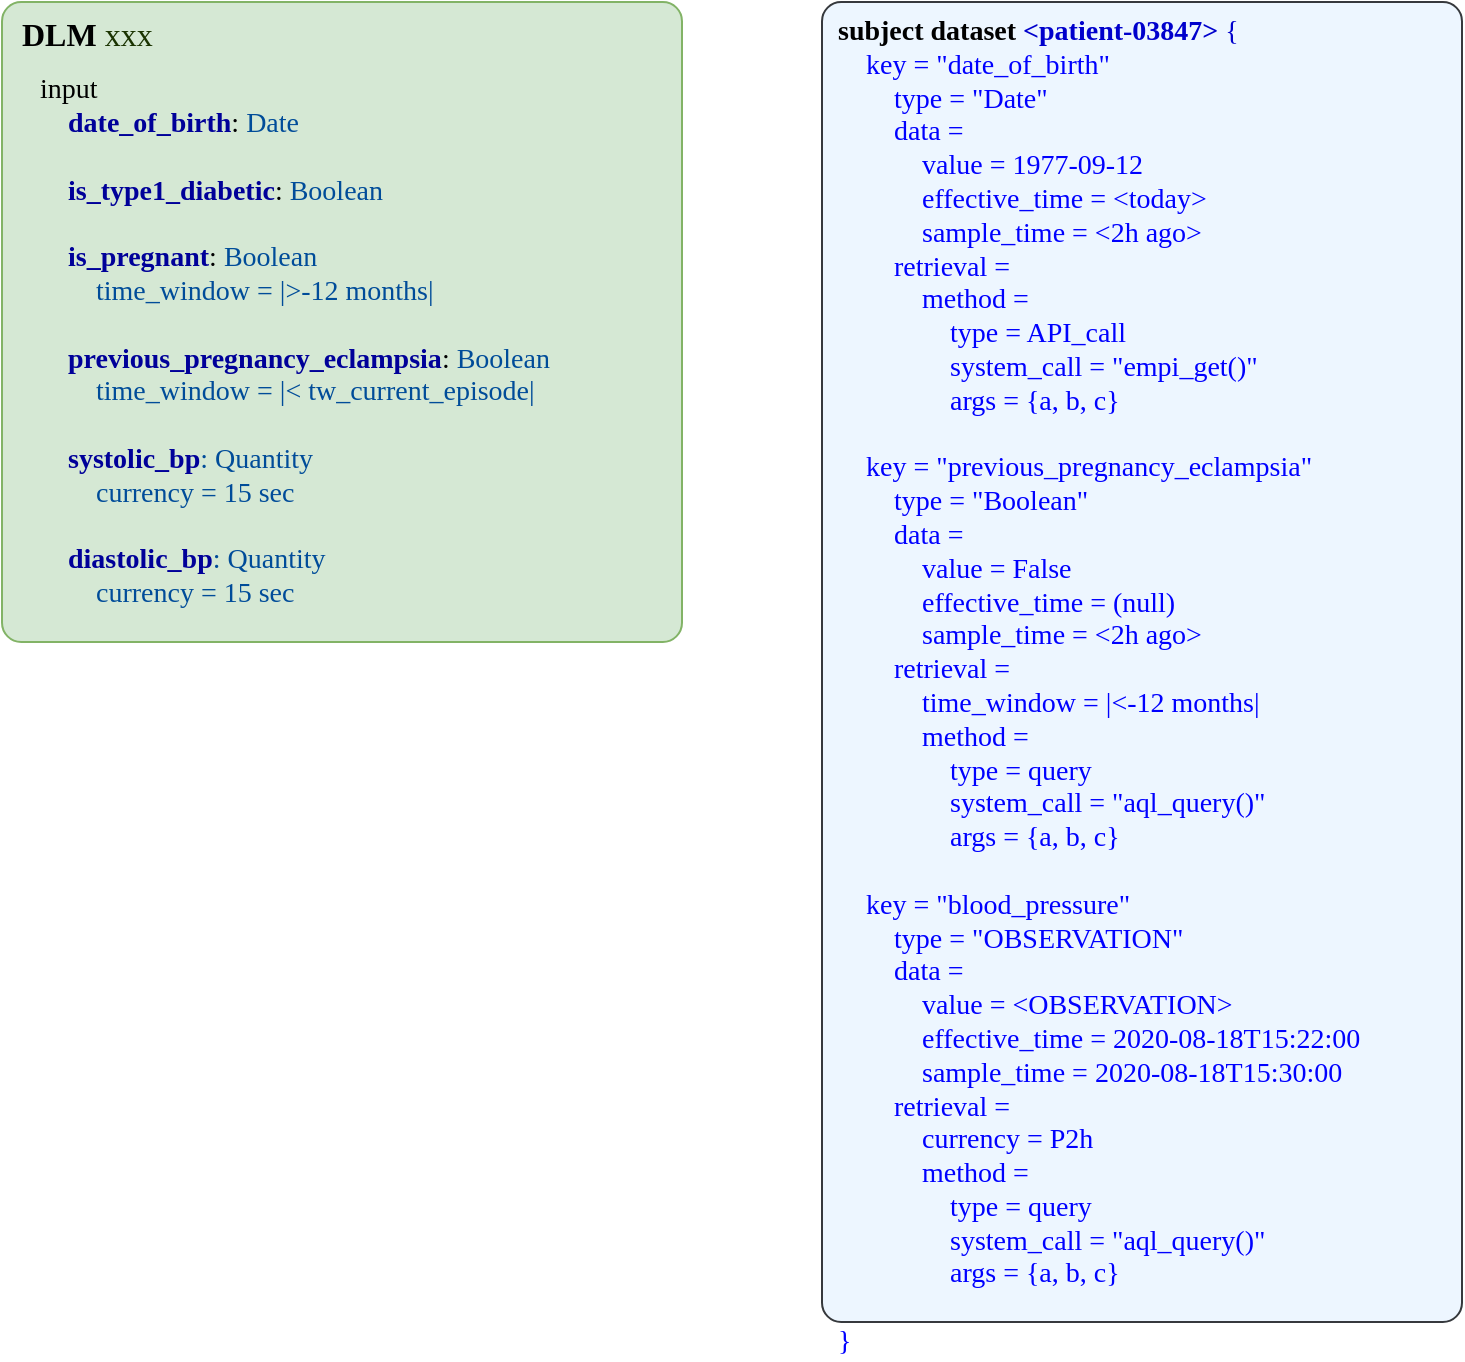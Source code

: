 <mxfile version="12.6.5" type="device"><diagram id="ZGxLwHRpXbL3Unvm-ruJ" name="Page-1"><mxGraphModel dx="1366" dy="816" grid="1" gridSize="10" guides="1" tooltips="1" connect="1" arrows="1" fold="1" page="1" pageScale="1" pageWidth="1169" pageHeight="827" math="0" shadow="0"><root><mxCell id="0"/><mxCell id="1" parent="0"/><mxCell id="JeRGIB0EliedLWT6Qich-38" value="&lt;div style=&quot;text-align: center ; font-size: 16px&quot;&gt;&lt;b&gt;DLM&lt;/b&gt;&amp;nbsp;&lt;font color=&quot;#1a3300&quot;&gt;xxx&lt;/font&gt;&lt;/div&gt;&lt;font color=&quot;#595959&quot; style=&quot;font-size: 16px&quot;&gt;&lt;div style=&quot;text-align: center ; font-size: 16px&quot;&gt;&lt;span style=&quot;font-size: 16px&quot;&gt;&amp;nbsp; &amp;nbsp; &amp;nbsp; &amp;nbsp; &amp;nbsp;&lt;/span&gt;&lt;span style=&quot;font-size: 16px&quot;&gt;&amp;nbsp; &amp;nbsp; &amp;nbsp; &amp;nbsp;&lt;/span&gt;&lt;/div&gt;&lt;/font&gt;" style="rounded=1;whiteSpace=wrap;html=1;fontSize=16;arcSize=3;verticalAlign=top;fillColor=#d5e8d4;strokeColor=#82b366;align=left;spacingLeft=8;fontFamily=Tahoma;" parent="1" vertex="1"><mxGeometry x="80" y="40" width="340" height="320" as="geometry"/></mxCell><mxCell id="JeRGIB0EliedLWT6Qich-39" value="input&lt;br style=&quot;font-size: 14px&quot;&gt;&lt;div style=&quot;white-space: normal ; font-size: 14px&quot;&gt;&lt;b style=&quot;white-space: nowrap ; font-size: 14px&quot;&gt;&lt;font color=&quot;#000099&quot; style=&quot;font-size: 14px&quot;&gt;&amp;nbsp; &amp;nbsp; date_of_birth&lt;/font&gt;&lt;/b&gt;&lt;span style=&quot;white-space: nowrap ; font-size: 14px&quot;&gt;:&amp;nbsp;&lt;/span&gt;&lt;font color=&quot;#004c99&quot; style=&quot;white-space: nowrap ; font-size: 14px&quot;&gt;Date&lt;/font&gt;&lt;br style=&quot;font-size: 14px&quot;&gt;&lt;/div&gt;&lt;div style=&quot;white-space: normal ; font-size: 14px&quot;&gt;&lt;br style=&quot;font-size: 14px&quot;&gt;&lt;/div&gt;&lt;div style=&quot;white-space: normal ; font-size: 14px&quot;&gt;&lt;b style=&quot;white-space: nowrap ; font-size: 14px&quot;&gt;&lt;font color=&quot;#000099&quot; style=&quot;font-size: 14px&quot;&gt;&amp;nbsp; &amp;nbsp; is_type1_diabetic&lt;/font&gt;&lt;/b&gt;&lt;span style=&quot;white-space: nowrap ; font-size: 14px&quot;&gt;:&amp;nbsp;&lt;/span&gt;&lt;font color=&quot;#004c99&quot; style=&quot;white-space: nowrap ; font-size: 14px&quot;&gt;Boolean&lt;/font&gt;&lt;/div&gt;&lt;div style=&quot;white-space: normal ; font-size: 14px&quot;&gt;&lt;br style=&quot;font-size: 14px&quot;&gt;&lt;/div&gt;&lt;font style=&quot;white-space: normal ; font-size: 14px&quot;&gt;&lt;span style=&quot;white-space: nowrap ; font-size: 14px&quot;&gt;&lt;div style=&quot;font-weight: bold ; font-size: 14px&quot;&gt;&lt;div style=&quot;font-size: 14px ; font-weight: 400 ; white-space: normal&quot;&gt;&lt;b style=&quot;white-space: nowrap ; font-size: 14px&quot;&gt;&lt;font color=&quot;#000099&quot; style=&quot;font-size: 14px&quot;&gt;&amp;nbsp; &amp;nbsp; is_pregnant&lt;/font&gt;&lt;/b&gt;&lt;span style=&quot;white-space: nowrap ; font-size: 14px&quot;&gt;:&amp;nbsp;&lt;/span&gt;&lt;font color=&quot;#004c99&quot; style=&quot;white-space: nowrap ; font-size: 14px&quot;&gt;Boolean&lt;/font&gt;&lt;/div&gt;&lt;div style=&quot;font-size: 14px ; font-weight: 400 ; white-space: normal&quot;&gt;&lt;font color=&quot;#004c99&quot; style=&quot;white-space: nowrap ; font-size: 14px&quot;&gt;&amp;nbsp; &amp;nbsp; &amp;nbsp; &amp;nbsp; time_window = |&amp;gt;-12 months|&lt;/font&gt;&lt;/div&gt;&lt;div style=&quot;font-size: 14px ; font-weight: 400 ; white-space: normal&quot;&gt;&lt;div&gt;&lt;b style=&quot;white-space: nowrap&quot;&gt;&lt;font color=&quot;#000099&quot;&gt;&lt;br&gt;&lt;/font&gt;&lt;/b&gt;&lt;/div&gt;&lt;div&gt;&lt;b style=&quot;white-space: nowrap&quot;&gt;&lt;font color=&quot;#000099&quot;&gt;&amp;nbsp; &amp;nbsp; previous_pregnancy_eclampsia&lt;/font&gt;&lt;/b&gt;&lt;span style=&quot;white-space: nowrap&quot;&gt;:&amp;nbsp;&lt;/span&gt;&lt;font color=&quot;#004c99&quot; style=&quot;white-space: nowrap&quot;&gt;Boolean&lt;/font&gt;&lt;/div&gt;&lt;div&gt;&lt;font color=&quot;#004c99&quot; style=&quot;white-space: nowrap&quot;&gt;&amp;nbsp; &amp;nbsp; &amp;nbsp; &amp;nbsp; time_window = |&amp;lt; tw_current_episode|&lt;/font&gt;&lt;/div&gt;&lt;div&gt;&lt;br&gt;&lt;/div&gt;&lt;/div&gt;&lt;/div&gt;&lt;div style=&quot;font-size: 14px&quot;&gt;&lt;div style=&quot;font-weight: bold ; font-size: 14px&quot;&gt;&lt;font color=&quot;#004c99&quot; style=&quot;font-weight: normal ; font-size: 14px&quot;&gt;&amp;nbsp; &amp;nbsp;&amp;nbsp;&lt;/font&gt;&lt;font style=&quot;font-weight: normal ; font-size: 14px&quot; color=&quot;#000099&quot;&gt;&lt;b style=&quot;font-size: 14px&quot;&gt;systolic_bp&lt;/b&gt;&lt;/font&gt;&lt;font color=&quot;#004c99&quot; style=&quot;font-weight: normal ; font-size: 14px&quot;&gt;: Quantity&lt;/font&gt;&lt;br style=&quot;font-size: 14px&quot;&gt;&lt;/div&gt;&lt;div style=&quot;font-weight: bold ; font-size: 14px&quot;&gt;&lt;font color=&quot;#004c99&quot; style=&quot;font-weight: normal ; font-size: 14px&quot;&gt;&amp;nbsp; &amp;nbsp; &amp;nbsp; &amp;nbsp; currency = 15 sec&lt;/font&gt;&lt;/div&gt;&lt;/div&gt;&lt;div style=&quot;font-weight: bold ; font-size: 14px&quot;&gt;&lt;font color=&quot;#004c99&quot; style=&quot;font-weight: normal ; font-size: 14px&quot;&gt;&lt;br style=&quot;font-size: 14px&quot;&gt;&lt;/font&gt;&lt;/div&gt;&lt;div style=&quot;font-size: 14px&quot;&gt;&lt;font color=&quot;#004c99&quot; style=&quot;font-weight: normal ; font-size: 14px&quot;&gt;&amp;nbsp; &amp;nbsp; &lt;/font&gt;&lt;b style=&quot;font-size: 14px&quot;&gt;&lt;font color=&quot;#000099&quot; style=&quot;font-size: 14px&quot;&gt;diastolic_bp&lt;/font&gt;&lt;/b&gt;&lt;font color=&quot;#004c99&quot; style=&quot;font-weight: normal ; font-size: 14px&quot;&gt;: Quantity&lt;/font&gt;&lt;/div&gt;&lt;div style=&quot;font-size: 14px&quot;&gt;&lt;font color=&quot;#004c99&quot; style=&quot;font-weight: normal ; font-size: 14px&quot;&gt;&amp;nbsp; &amp;nbsp; &amp;nbsp; &amp;nbsp; currency = 15 sec&lt;/font&gt;&lt;/div&gt;&lt;/span&gt;&lt;/font&gt;" style="text;align=left;verticalAlign=middle;resizable=0;points=[];autosize=1;html=1;fontSize=14;fontFamily=Tahoma;" parent="1" vertex="1"><mxGeometry x="97" y="70" width="310" height="280" as="geometry"/></mxCell><mxCell id="Q2FsndRVLF7t8LEhYNSc-1" value="&lt;div style=&quot;font-size: 14px&quot;&gt;&lt;div&gt;&lt;b&gt;subject dataset&lt;/b&gt;&amp;nbsp;&lt;font color=&quot;#0000cc&quot;&gt;&lt;b&gt;&amp;lt;patient-03847&amp;gt;&lt;/b&gt;&amp;nbsp;{&lt;/font&gt;&lt;/div&gt;&lt;div&gt;&lt;span style=&quot;white-space: nowrap&quot;&gt;&lt;font color=&quot;#000099&quot;&gt;&amp;nbsp; &amp;nbsp;&lt;/font&gt;&lt;font color=&quot;#0000ff&quot;&gt;&amp;nbsp;key = &quot;date_of_birth&quot;&lt;/font&gt;&lt;/span&gt;&lt;/div&gt;&lt;div&gt;&lt;span style=&quot;white-space: nowrap&quot;&gt;&lt;font color=&quot;#0000ff&quot;&gt;&amp;nbsp; &amp;nbsp; &amp;nbsp; &amp;nbsp; type = &quot;Date&quot;&lt;/font&gt;&lt;/span&gt;&lt;/div&gt;&lt;div&gt;&lt;font color=&quot;#0000ff&quot;&gt;&lt;span style=&quot;white-space: nowrap&quot;&gt;&amp;nbsp; &amp;nbsp; &amp;nbsp; &amp;nbsp; data =&amp;nbsp;&lt;/span&gt;&lt;/font&gt;&lt;/div&gt;&lt;div&gt;&lt;font color=&quot;#0000ff&quot;&gt;&lt;span style=&quot;white-space: nowrap&quot;&gt;&amp;nbsp; &amp;nbsp; &amp;nbsp; &amp;nbsp; &amp;nbsp; &amp;nbsp; value = 1977-09-12&lt;/span&gt;&lt;br&gt;&lt;/font&gt;&lt;/div&gt;&lt;div&gt;&lt;font color=&quot;#0000ff&quot;&gt;&lt;span style=&quot;white-space: nowrap&quot;&gt;&amp;nbsp; &amp;nbsp; &amp;nbsp; &amp;nbsp; &amp;nbsp; &amp;nbsp; effective_time = &amp;lt;today&amp;gt;&lt;/span&gt;&lt;/font&gt;&lt;/div&gt;&lt;div&gt;&lt;font color=&quot;#0000ff&quot;&gt;&lt;span style=&quot;white-space: nowrap&quot;&gt;&amp;nbsp; &amp;nbsp; &amp;nbsp; &amp;nbsp; &amp;nbsp; &amp;nbsp; sample_time = &amp;lt;2h ago&amp;gt;&lt;/span&gt;&lt;/font&gt;&lt;/div&gt;&lt;div&gt;&lt;font color=&quot;#0000ff&quot;&gt;&lt;span style=&quot;white-space: nowrap&quot;&gt;&amp;nbsp; &amp;nbsp; &amp;nbsp; &amp;nbsp; retrieval =&amp;nbsp;&lt;/span&gt;&lt;/font&gt;&lt;/div&gt;&lt;div&gt;&lt;font color=&quot;#0000ff&quot;&gt;&lt;span style=&quot;white-space: nowrap&quot;&gt;&amp;nbsp; &amp;nbsp; &amp;nbsp; &amp;nbsp; &amp;nbsp; &amp;nbsp; method =&amp;nbsp;&lt;/span&gt;&lt;/font&gt;&lt;/div&gt;&lt;div&gt;&lt;font color=&quot;#0000ff&quot;&gt;&lt;span style=&quot;white-space: nowrap&quot;&gt;&amp;nbsp; &amp;nbsp; &amp;nbsp; &amp;nbsp; &amp;nbsp; &amp;nbsp; &amp;nbsp; &amp;nbsp; type = API_call&lt;/span&gt;&lt;/font&gt;&lt;/div&gt;&lt;div&gt;&lt;font color=&quot;#0000ff&quot;&gt;&lt;span style=&quot;white-space: nowrap&quot;&gt;&amp;nbsp; &amp;nbsp; &amp;nbsp; &amp;nbsp; &amp;nbsp; &amp;nbsp; &amp;nbsp; &amp;nbsp; system_call = &quot;empi_get()&quot;&lt;/span&gt;&lt;/font&gt;&lt;/div&gt;&lt;div&gt;&lt;font color=&quot;#0000ff&quot;&gt;&lt;span style=&quot;white-space: nowrap&quot;&gt;&amp;nbsp; &amp;nbsp; &amp;nbsp; &amp;nbsp; &amp;nbsp; &amp;nbsp; &amp;nbsp; &amp;nbsp; args = {a, b, c}&lt;/span&gt;&lt;/font&gt;&lt;/div&gt;&lt;font color=&quot;#0000ff&quot;&gt;&lt;span style=&quot;white-space: nowrap&quot;&gt;&lt;br&gt;&lt;/span&gt;&lt;/font&gt;&lt;div&gt;&lt;span style=&quot;white-space: nowrap&quot;&gt;&lt;font color=&quot;#000099&quot;&gt;&amp;nbsp; &amp;nbsp;&lt;/font&gt;&lt;font color=&quot;#0000ff&quot;&gt;&amp;nbsp;key = &quot;previous_pregnancy_eclampsia&quot;&lt;/font&gt;&lt;/span&gt;&lt;/div&gt;&lt;div&gt;&lt;span style=&quot;white-space: nowrap&quot;&gt;&lt;font color=&quot;#0000ff&quot;&gt;&amp;nbsp; &amp;nbsp; &amp;nbsp; &amp;nbsp; type = &quot;Boolean&quot;&lt;/font&gt;&lt;/span&gt;&lt;/div&gt;&lt;div&gt;&lt;span style=&quot;white-space: nowrap&quot;&gt;&lt;font color=&quot;#0000ff&quot;&gt;&amp;nbsp; &amp;nbsp; &amp;nbsp; &amp;nbsp; data =&amp;nbsp;&lt;/font&gt;&lt;/span&gt;&lt;/div&gt;&lt;div&gt;&lt;font color=&quot;#0000ff&quot;&gt;&lt;span style=&quot;white-space: nowrap&quot;&gt;&amp;nbsp; &amp;nbsp; &amp;nbsp; &amp;nbsp; &amp;nbsp; &amp;nbsp; value = False&lt;/span&gt;&lt;br&gt;&lt;/font&gt;&lt;/div&gt;&lt;div&gt;&lt;font color=&quot;#0000ff&quot;&gt;&lt;span style=&quot;white-space: nowrap&quot;&gt;&amp;nbsp; &amp;nbsp; &amp;nbsp; &amp;nbsp; &amp;nbsp; &amp;nbsp; effective_time = (null)&lt;/span&gt;&lt;/font&gt;&lt;/div&gt;&lt;div&gt;&lt;font color=&quot;#0000ff&quot;&gt;&lt;span style=&quot;white-space: nowrap&quot;&gt;&amp;nbsp; &amp;nbsp; &amp;nbsp; &amp;nbsp; &amp;nbsp; &amp;nbsp; sample_time = &amp;lt;2h ago&amp;gt;&lt;/span&gt;&lt;/font&gt;&lt;/div&gt;&lt;div&gt;&lt;font color=&quot;#0000ff&quot;&gt;&lt;span style=&quot;white-space: nowrap&quot;&gt;&amp;nbsp; &amp;nbsp; &amp;nbsp; &amp;nbsp; retrieval =&lt;/span&gt;&lt;/font&gt;&lt;/div&gt;&lt;div&gt;&lt;font color=&quot;#0000ff&quot;&gt;&lt;span style=&quot;white-space: nowrap&quot;&gt;&amp;nbsp; &amp;nbsp; &amp;nbsp; &amp;nbsp; &amp;nbsp; &amp;nbsp; time_window = |&amp;lt;-12 months|&lt;/span&gt;&lt;/font&gt;&lt;/div&gt;&lt;div&gt;&lt;font color=&quot;#0000ff&quot;&gt;&lt;span style=&quot;white-space: nowrap&quot;&gt;&amp;nbsp; &amp;nbsp; &amp;nbsp; &amp;nbsp; &amp;nbsp; &amp;nbsp; method =&amp;nbsp;&lt;/span&gt;&lt;/font&gt;&lt;/div&gt;&lt;div&gt;&lt;font color=&quot;#0000ff&quot;&gt;&lt;span style=&quot;white-space: nowrap&quot;&gt;&amp;nbsp; &amp;nbsp; &amp;nbsp; &amp;nbsp; &amp;nbsp; &amp;nbsp; &amp;nbsp; &amp;nbsp; type = query&lt;/span&gt;&lt;/font&gt;&lt;/div&gt;&lt;div&gt;&lt;font color=&quot;#0000ff&quot;&gt;&lt;span style=&quot;white-space: nowrap&quot;&gt;&amp;nbsp; &amp;nbsp; &amp;nbsp; &amp;nbsp; &amp;nbsp; &amp;nbsp; &amp;nbsp; &amp;nbsp; system_call = &quot;&lt;/span&gt;&lt;/font&gt;&lt;span style=&quot;color: rgb(0 , 0 , 255) ; white-space: nowrap&quot;&gt;aql_query()&lt;/span&gt;&lt;font color=&quot;#0000ff&quot;&gt;&lt;span style=&quot;white-space: nowrap&quot;&gt;&quot;&lt;/span&gt;&lt;/font&gt;&lt;/div&gt;&lt;div&gt;&lt;font color=&quot;#0000ff&quot;&gt;&lt;span style=&quot;white-space: nowrap&quot;&gt;&amp;nbsp; &amp;nbsp; &amp;nbsp; &amp;nbsp; &amp;nbsp; &amp;nbsp; &amp;nbsp; &amp;nbsp; args = {a, b, c}&lt;/span&gt;&lt;/font&gt;&lt;/div&gt;&lt;font color=&quot;#0000ff&quot;&gt;&lt;span style=&quot;white-space: nowrap&quot;&gt;&lt;br&gt;&lt;/span&gt;&lt;/font&gt;&lt;div&gt;&lt;span style=&quot;white-space: nowrap&quot;&gt;&lt;font color=&quot;#000099&quot;&gt;&amp;nbsp; &amp;nbsp;&lt;/font&gt;&lt;font color=&quot;#0000ff&quot;&gt;&amp;nbsp;key = &quot;blood_pressure&quot;&lt;/font&gt;&lt;/span&gt;&lt;/div&gt;&lt;div&gt;&lt;span style=&quot;white-space: nowrap&quot;&gt;&lt;font color=&quot;#0000ff&quot;&gt;&amp;nbsp; &amp;nbsp; &amp;nbsp; &amp;nbsp; type = &quot;OBSERVATION&quot;&lt;/font&gt;&lt;/span&gt;&lt;/div&gt;&lt;div&gt;&lt;font color=&quot;#0000ff&quot;&gt;&lt;span style=&quot;white-space: nowrap&quot;&gt;&amp;nbsp; &amp;nbsp; &amp;nbsp; &amp;nbsp; data =&amp;nbsp;&lt;/span&gt;&lt;/font&gt;&lt;/div&gt;&lt;div&gt;&lt;font color=&quot;#0000ff&quot;&gt;&lt;span style=&quot;white-space: nowrap&quot;&gt;&amp;nbsp; &amp;nbsp; &amp;nbsp; &amp;nbsp; &amp;nbsp; &amp;nbsp; value = &amp;lt;OBSERVATION&amp;gt;&lt;/span&gt;&lt;br&gt;&lt;/font&gt;&lt;/div&gt;&lt;div&gt;&lt;font color=&quot;#0000ff&quot;&gt;&lt;span style=&quot;white-space: nowrap&quot;&gt;&amp;nbsp; &amp;nbsp; &amp;nbsp; &amp;nbsp; &amp;nbsp; &amp;nbsp; effective_time = 2020-08-18T15:22:00&lt;/span&gt;&lt;/font&gt;&lt;/div&gt;&lt;div&gt;&lt;font color=&quot;#0000ff&quot;&gt;&lt;span style=&quot;white-space: nowrap&quot;&gt;&amp;nbsp; &amp;nbsp; &amp;nbsp; &amp;nbsp; &amp;nbsp; &amp;nbsp; sample_time =&amp;nbsp;&lt;/span&gt;&lt;/font&gt;&lt;span style=&quot;white-space: nowrap ; color: rgb(0 , 0 , 255)&quot;&gt;2020-08-18T15:30:00&lt;/span&gt;&lt;/div&gt;&lt;div&gt;&lt;span style=&quot;white-space: nowrap ; color: rgb(0 , 0 , 255)&quot;&gt;&amp;nbsp; &amp;nbsp; &amp;nbsp; &amp;nbsp; retrieval =&amp;nbsp;&lt;/span&gt;&lt;/div&gt;&lt;div&gt;&lt;font color=&quot;#0000ff&quot;&gt;&lt;span style=&quot;white-space: nowrap&quot;&gt;&amp;nbsp; &amp;nbsp; &amp;nbsp; &amp;nbsp; &amp;nbsp; &amp;nbsp; currency = P2h&lt;/span&gt;&lt;/font&gt;&lt;/div&gt;&lt;div&gt;&lt;font color=&quot;#0000ff&quot;&gt;&lt;span style=&quot;white-space: nowrap&quot;&gt;&amp;nbsp; &amp;nbsp; &amp;nbsp; &amp;nbsp; &amp;nbsp; &amp;nbsp; method =&amp;nbsp;&lt;/span&gt;&lt;/font&gt;&lt;/div&gt;&lt;div&gt;&lt;font color=&quot;#0000ff&quot;&gt;&lt;span style=&quot;white-space: nowrap&quot;&gt;&amp;nbsp; &amp;nbsp; &amp;nbsp; &amp;nbsp; &amp;nbsp; &amp;nbsp; &amp;nbsp; &amp;nbsp; type = query&lt;/span&gt;&lt;/font&gt;&lt;/div&gt;&lt;div&gt;&lt;font color=&quot;#0000ff&quot;&gt;&lt;span style=&quot;white-space: nowrap&quot;&gt;&amp;nbsp; &amp;nbsp; &amp;nbsp; &amp;nbsp; &amp;nbsp; &amp;nbsp; &amp;nbsp; &amp;nbsp; system_call = &quot;aql_query()&quot;&lt;/span&gt;&lt;/font&gt;&lt;/div&gt;&lt;div&gt;&lt;font color=&quot;#0000ff&quot;&gt;&lt;span style=&quot;white-space: nowrap&quot;&gt;&amp;nbsp; &amp;nbsp; &amp;nbsp; &amp;nbsp; &amp;nbsp; &amp;nbsp; &amp;nbsp; &amp;nbsp; args = {a, b, c}&lt;/span&gt;&lt;/font&gt;&lt;/div&gt;&lt;font color=&quot;#0000ff&quot;&gt;&lt;span style=&quot;white-space: nowrap&quot;&gt;&lt;br class=&quot;Apple-interchange-newline&quot;&gt;&lt;/span&gt;&lt;/font&gt;&lt;font color=&quot;#0000ff&quot;&gt;&lt;span style=&quot;white-space: nowrap&quot;&gt;&lt;/span&gt;&lt;/font&gt;&lt;font color=&quot;#0000ff&quot;&gt;&lt;span style=&quot;white-space: nowrap&quot;&gt;}&lt;/span&gt;&lt;/font&gt;&lt;/div&gt;" style="rounded=1;whiteSpace=wrap;html=1;fontSize=14;arcSize=3;verticalAlign=top;fillColor=#EDF6FF;strokeColor=#36393d;fontFamily=Tahoma;align=left;spacingLeft=6;strokeWidth=1;" vertex="1" parent="1"><mxGeometry x="490" y="40" width="320" height="660" as="geometry"/></mxCell></root></mxGraphModel></diagram></mxfile>
